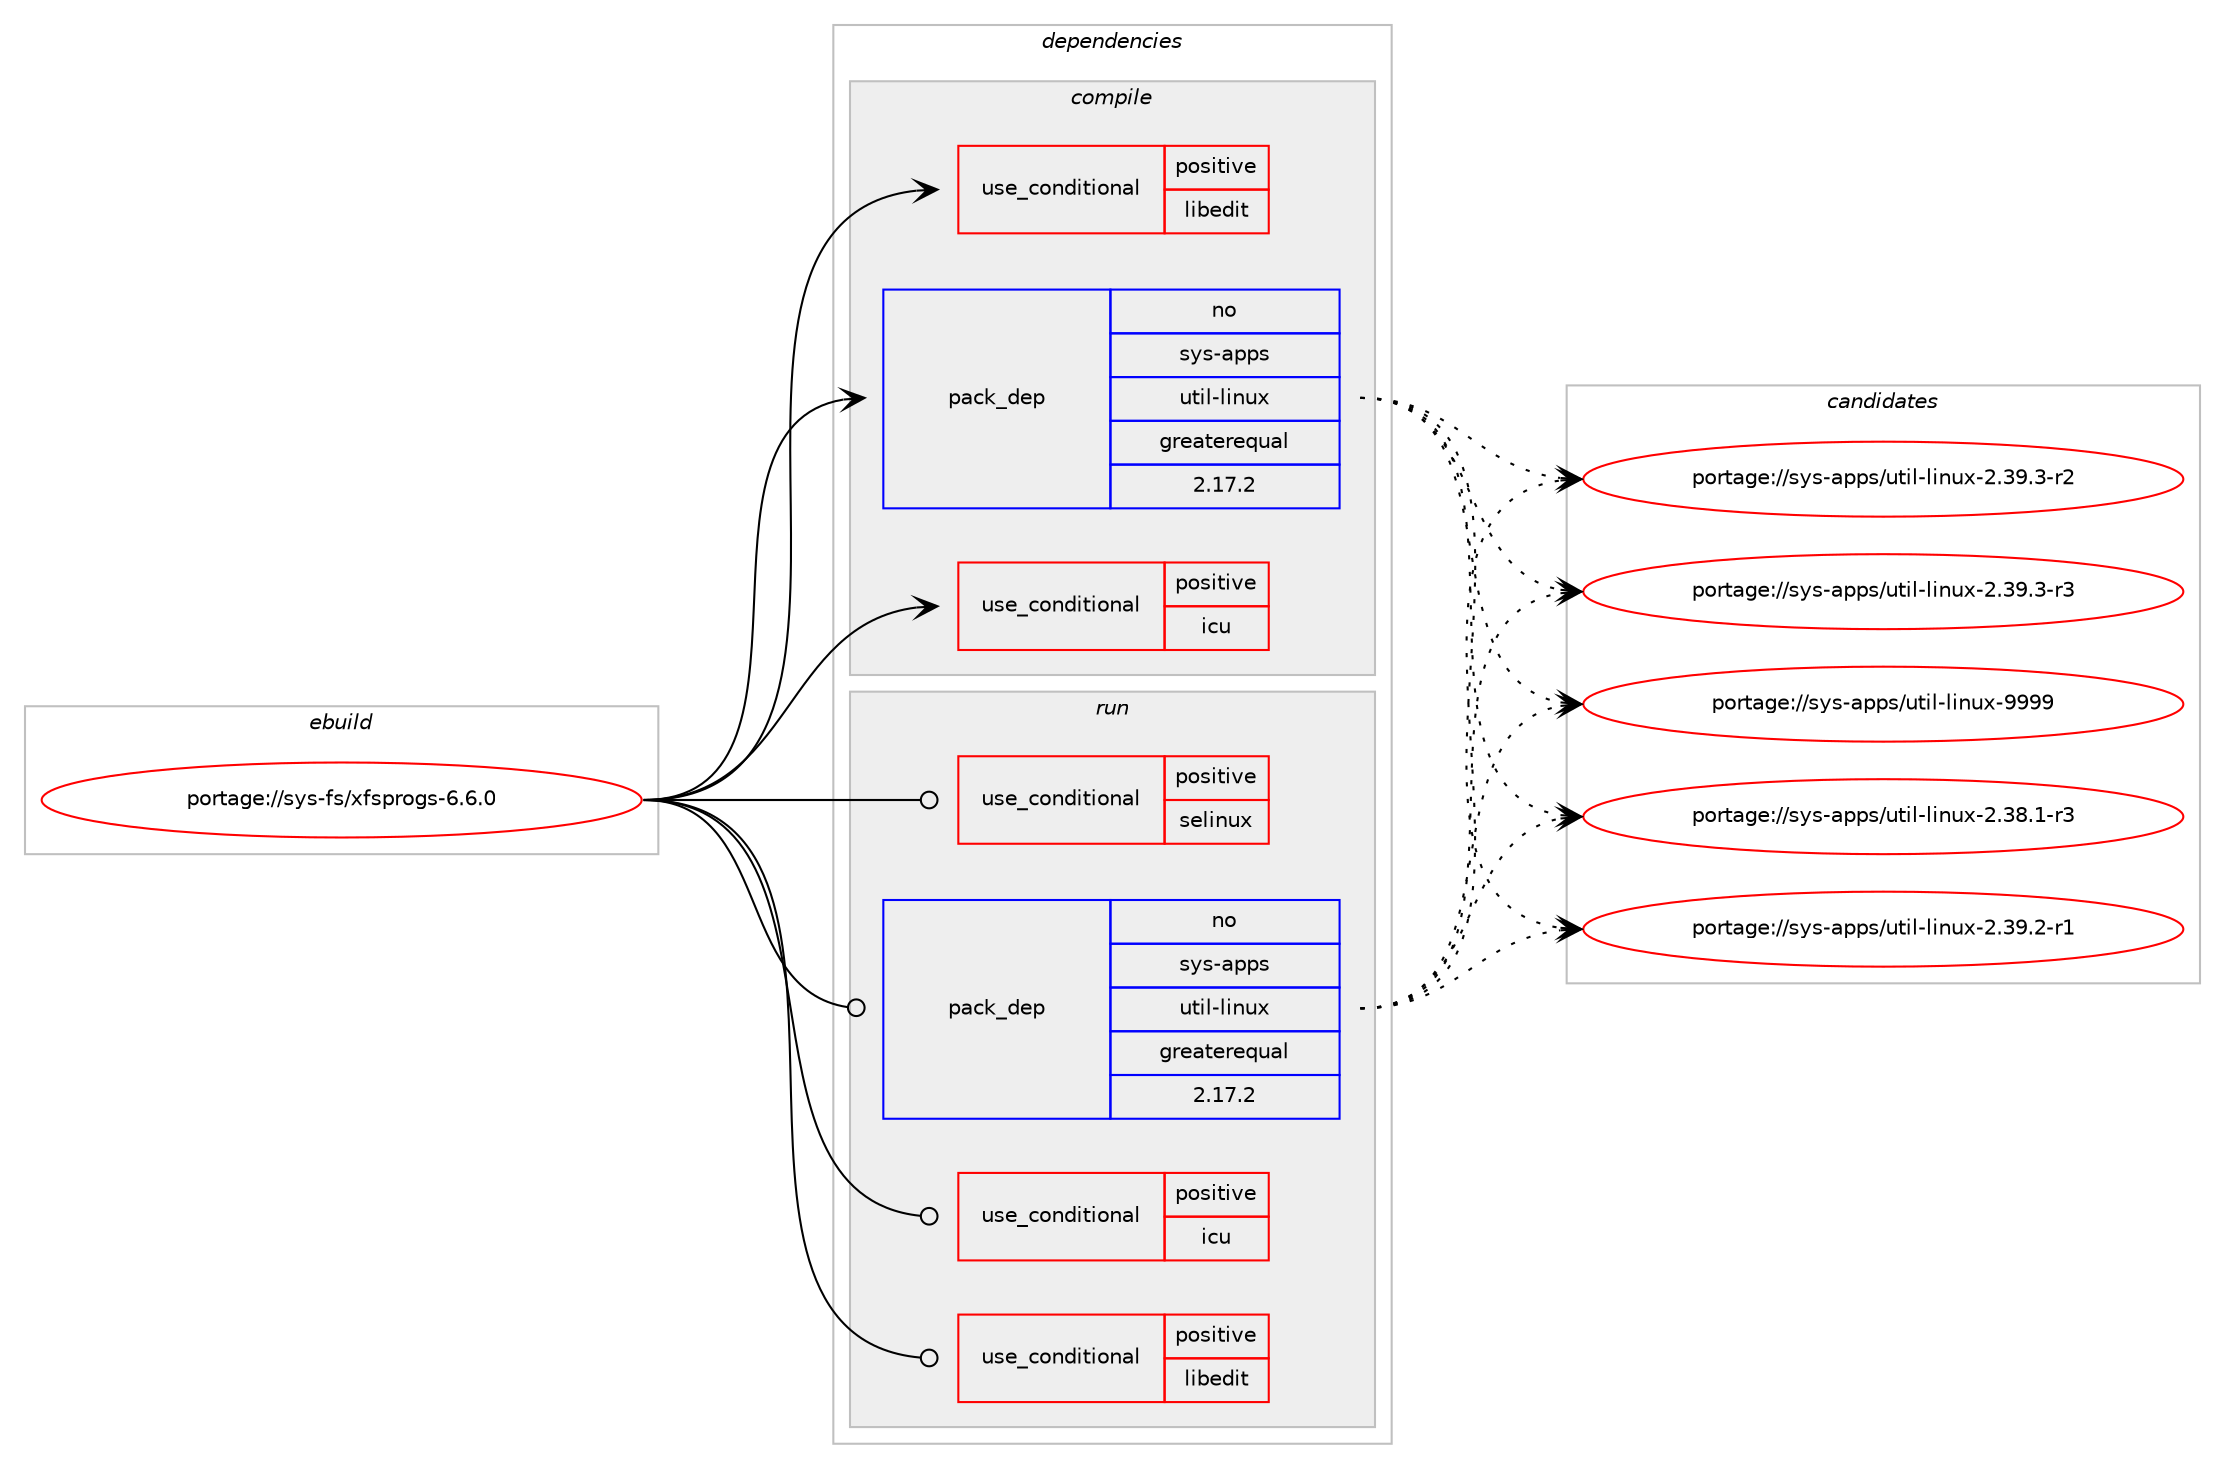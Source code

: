 digraph prolog {

# *************
# Graph options
# *************

newrank=true;
concentrate=true;
compound=true;
graph [rankdir=LR,fontname=Helvetica,fontsize=10,ranksep=1.5];#, ranksep=2.5, nodesep=0.2];
edge  [arrowhead=vee];
node  [fontname=Helvetica,fontsize=10];

# **********
# The ebuild
# **********

subgraph cluster_leftcol {
color=gray;
rank=same;
label=<<i>ebuild</i>>;
id [label="portage://sys-fs/xfsprogs-6.6.0", color=red, width=4, href="../sys-fs/xfsprogs-6.6.0.svg"];
}

# ****************
# The dependencies
# ****************

subgraph cluster_midcol {
color=gray;
label=<<i>dependencies</i>>;
subgraph cluster_compile {
fillcolor="#eeeeee";
style=filled;
label=<<i>compile</i>>;
subgraph cond10967 {
dependency15511 [label=<<TABLE BORDER="0" CELLBORDER="1" CELLSPACING="0" CELLPADDING="4"><TR><TD ROWSPAN="3" CELLPADDING="10">use_conditional</TD></TR><TR><TD>positive</TD></TR><TR><TD>icu</TD></TR></TABLE>>, shape=none, color=red];
# *** BEGIN UNKNOWN DEPENDENCY TYPE (TODO) ***
# dependency15511 -> package_dependency(portage://sys-fs/xfsprogs-6.6.0,install,no,dev-libs,icu,none,[,,],any_same_slot,[])
# *** END UNKNOWN DEPENDENCY TYPE (TODO) ***

}
id:e -> dependency15511:w [weight=20,style="solid",arrowhead="vee"];
subgraph cond10968 {
dependency15512 [label=<<TABLE BORDER="0" CELLBORDER="1" CELLSPACING="0" CELLPADDING="4"><TR><TD ROWSPAN="3" CELLPADDING="10">use_conditional</TD></TR><TR><TD>positive</TD></TR><TR><TD>libedit</TD></TR></TABLE>>, shape=none, color=red];
# *** BEGIN UNKNOWN DEPENDENCY TYPE (TODO) ***
# dependency15512 -> package_dependency(portage://sys-fs/xfsprogs-6.6.0,install,no,dev-libs,libedit,none,[,,],[],[])
# *** END UNKNOWN DEPENDENCY TYPE (TODO) ***

}
id:e -> dependency15512:w [weight=20,style="solid",arrowhead="vee"];
# *** BEGIN UNKNOWN DEPENDENCY TYPE (TODO) ***
# id -> package_dependency(portage://sys-fs/xfsprogs-6.6.0,install,no,dev-libs,inih,none,[,,],[],[])
# *** END UNKNOWN DEPENDENCY TYPE (TODO) ***

# *** BEGIN UNKNOWN DEPENDENCY TYPE (TODO) ***
# id -> package_dependency(portage://sys-fs/xfsprogs-6.6.0,install,no,dev-libs,userspace-rcu,none,[,,],any_same_slot,[])
# *** END UNKNOWN DEPENDENCY TYPE (TODO) ***

subgraph pack4401 {
dependency15513 [label=<<TABLE BORDER="0" CELLBORDER="1" CELLSPACING="0" CELLPADDING="4" WIDTH="220"><TR><TD ROWSPAN="6" CELLPADDING="30">pack_dep</TD></TR><TR><TD WIDTH="110">no</TD></TR><TR><TD>sys-apps</TD></TR><TR><TD>util-linux</TD></TR><TR><TD>greaterequal</TD></TR><TR><TD>2.17.2</TD></TR></TABLE>>, shape=none, color=blue];
}
id:e -> dependency15513:w [weight=20,style="solid",arrowhead="vee"];
}
subgraph cluster_compileandrun {
fillcolor="#eeeeee";
style=filled;
label=<<i>compile and run</i>>;
}
subgraph cluster_run {
fillcolor="#eeeeee";
style=filled;
label=<<i>run</i>>;
subgraph cond10969 {
dependency15514 [label=<<TABLE BORDER="0" CELLBORDER="1" CELLSPACING="0" CELLPADDING="4"><TR><TD ROWSPAN="3" CELLPADDING="10">use_conditional</TD></TR><TR><TD>positive</TD></TR><TR><TD>icu</TD></TR></TABLE>>, shape=none, color=red];
# *** BEGIN UNKNOWN DEPENDENCY TYPE (TODO) ***
# dependency15514 -> package_dependency(portage://sys-fs/xfsprogs-6.6.0,run,no,dev-libs,icu,none,[,,],any_same_slot,[])
# *** END UNKNOWN DEPENDENCY TYPE (TODO) ***

}
id:e -> dependency15514:w [weight=20,style="solid",arrowhead="odot"];
subgraph cond10970 {
dependency15515 [label=<<TABLE BORDER="0" CELLBORDER="1" CELLSPACING="0" CELLPADDING="4"><TR><TD ROWSPAN="3" CELLPADDING="10">use_conditional</TD></TR><TR><TD>positive</TD></TR><TR><TD>libedit</TD></TR></TABLE>>, shape=none, color=red];
# *** BEGIN UNKNOWN DEPENDENCY TYPE (TODO) ***
# dependency15515 -> package_dependency(portage://sys-fs/xfsprogs-6.6.0,run,no,dev-libs,libedit,none,[,,],[],[])
# *** END UNKNOWN DEPENDENCY TYPE (TODO) ***

}
id:e -> dependency15515:w [weight=20,style="solid",arrowhead="odot"];
subgraph cond10971 {
dependency15516 [label=<<TABLE BORDER="0" CELLBORDER="1" CELLSPACING="0" CELLPADDING="4"><TR><TD ROWSPAN="3" CELLPADDING="10">use_conditional</TD></TR><TR><TD>positive</TD></TR><TR><TD>selinux</TD></TR></TABLE>>, shape=none, color=red];
# *** BEGIN UNKNOWN DEPENDENCY TYPE (TODO) ***
# dependency15516 -> package_dependency(portage://sys-fs/xfsprogs-6.6.0,run,no,sec-policy,selinux-xfs,none,[,,],[],[])
# *** END UNKNOWN DEPENDENCY TYPE (TODO) ***

}
id:e -> dependency15516:w [weight=20,style="solid",arrowhead="odot"];
# *** BEGIN UNKNOWN DEPENDENCY TYPE (TODO) ***
# id -> package_dependency(portage://sys-fs/xfsprogs-6.6.0,run,no,dev-libs,inih,none,[,,],[],[])
# *** END UNKNOWN DEPENDENCY TYPE (TODO) ***

# *** BEGIN UNKNOWN DEPENDENCY TYPE (TODO) ***
# id -> package_dependency(portage://sys-fs/xfsprogs-6.6.0,run,no,dev-libs,userspace-rcu,none,[,,],any_same_slot,[])
# *** END UNKNOWN DEPENDENCY TYPE (TODO) ***

subgraph pack4402 {
dependency15517 [label=<<TABLE BORDER="0" CELLBORDER="1" CELLSPACING="0" CELLPADDING="4" WIDTH="220"><TR><TD ROWSPAN="6" CELLPADDING="30">pack_dep</TD></TR><TR><TD WIDTH="110">no</TD></TR><TR><TD>sys-apps</TD></TR><TR><TD>util-linux</TD></TR><TR><TD>greaterequal</TD></TR><TR><TD>2.17.2</TD></TR></TABLE>>, shape=none, color=blue];
}
id:e -> dependency15517:w [weight=20,style="solid",arrowhead="odot"];
}
}

# **************
# The candidates
# **************

subgraph cluster_choices {
rank=same;
color=gray;
label=<<i>candidates</i>>;

subgraph choice4401 {
color=black;
nodesep=1;
choice11512111545971121121154711711610510845108105110117120455046515646494511451 [label="portage://sys-apps/util-linux-2.38.1-r3", color=red, width=4,href="../sys-apps/util-linux-2.38.1-r3.svg"];
choice11512111545971121121154711711610510845108105110117120455046515746504511449 [label="portage://sys-apps/util-linux-2.39.2-r1", color=red, width=4,href="../sys-apps/util-linux-2.39.2-r1.svg"];
choice11512111545971121121154711711610510845108105110117120455046515746514511450 [label="portage://sys-apps/util-linux-2.39.3-r2", color=red, width=4,href="../sys-apps/util-linux-2.39.3-r2.svg"];
choice11512111545971121121154711711610510845108105110117120455046515746514511451 [label="portage://sys-apps/util-linux-2.39.3-r3", color=red, width=4,href="../sys-apps/util-linux-2.39.3-r3.svg"];
choice115121115459711211211547117116105108451081051101171204557575757 [label="portage://sys-apps/util-linux-9999", color=red, width=4,href="../sys-apps/util-linux-9999.svg"];
dependency15513:e -> choice11512111545971121121154711711610510845108105110117120455046515646494511451:w [style=dotted,weight="100"];
dependency15513:e -> choice11512111545971121121154711711610510845108105110117120455046515746504511449:w [style=dotted,weight="100"];
dependency15513:e -> choice11512111545971121121154711711610510845108105110117120455046515746514511450:w [style=dotted,weight="100"];
dependency15513:e -> choice11512111545971121121154711711610510845108105110117120455046515746514511451:w [style=dotted,weight="100"];
dependency15513:e -> choice115121115459711211211547117116105108451081051101171204557575757:w [style=dotted,weight="100"];
}
subgraph choice4402 {
color=black;
nodesep=1;
choice11512111545971121121154711711610510845108105110117120455046515646494511451 [label="portage://sys-apps/util-linux-2.38.1-r3", color=red, width=4,href="../sys-apps/util-linux-2.38.1-r3.svg"];
choice11512111545971121121154711711610510845108105110117120455046515746504511449 [label="portage://sys-apps/util-linux-2.39.2-r1", color=red, width=4,href="../sys-apps/util-linux-2.39.2-r1.svg"];
choice11512111545971121121154711711610510845108105110117120455046515746514511450 [label="portage://sys-apps/util-linux-2.39.3-r2", color=red, width=4,href="../sys-apps/util-linux-2.39.3-r2.svg"];
choice11512111545971121121154711711610510845108105110117120455046515746514511451 [label="portage://sys-apps/util-linux-2.39.3-r3", color=red, width=4,href="../sys-apps/util-linux-2.39.3-r3.svg"];
choice115121115459711211211547117116105108451081051101171204557575757 [label="portage://sys-apps/util-linux-9999", color=red, width=4,href="../sys-apps/util-linux-9999.svg"];
dependency15517:e -> choice11512111545971121121154711711610510845108105110117120455046515646494511451:w [style=dotted,weight="100"];
dependency15517:e -> choice11512111545971121121154711711610510845108105110117120455046515746504511449:w [style=dotted,weight="100"];
dependency15517:e -> choice11512111545971121121154711711610510845108105110117120455046515746514511450:w [style=dotted,weight="100"];
dependency15517:e -> choice11512111545971121121154711711610510845108105110117120455046515746514511451:w [style=dotted,weight="100"];
dependency15517:e -> choice115121115459711211211547117116105108451081051101171204557575757:w [style=dotted,weight="100"];
}
}

}
